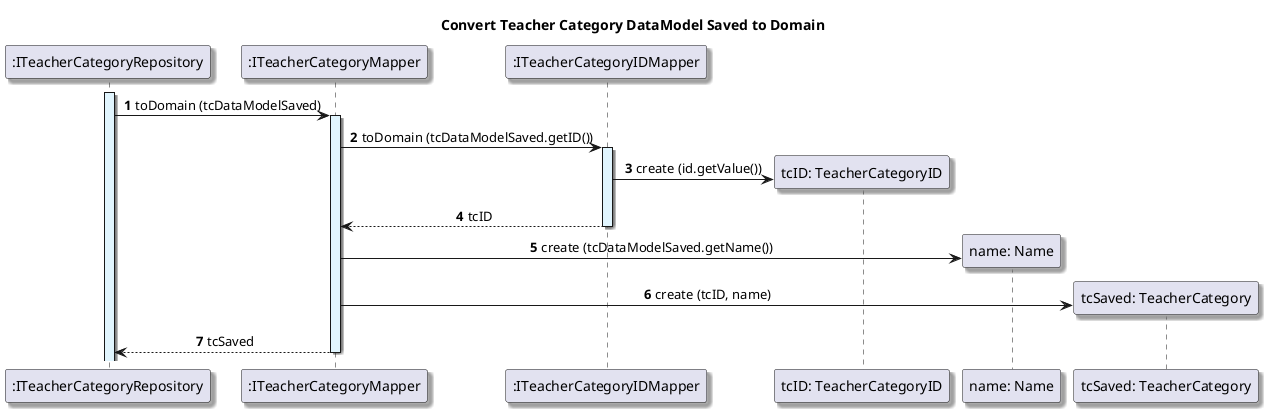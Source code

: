 @startuml

title Convert Teacher Category DataModel Saved to Domain

autonumber
skinparam {
  ActivityPadding 2
  ActivityMargin 2
  BoxPadding 2
}
skinparam defaultTextAlignment center
skinparam shadowing true

participant ":ITeacherCategoryRepository" as ITeacherCategoryRepository

activate ITeacherCategoryRepository #E1F5FE
participant ":ITeacherCategoryMapper" as tcMapper
ITeacherCategoryRepository -> tcMapper: toDomain (tcDataModelSaved)
activate tcMapper #E1F5FE

participant ":ITeacherCategoryIDMapper" as tcIDMapper
tcMapper -> tcIDMapper: toDomain (tcDataModelSaved.getID())
activate tcIDMapper #E1F5FE
create "tcID: TeacherCategoryID"
tcIDMapper -> "tcID: TeacherCategoryID": create (id.getValue())
tcIDMapper --> tcMapper: tcID
deactivate tcIDMapper

create "name: Name"
tcMapper -> "name: Name": create (tcDataModelSaved.getName())

create "tcSaved: TeacherCategory"
tcMapper -> "tcSaved: TeacherCategory": create (tcID, name)

tcMapper --> ITeacherCategoryRepository: tcSaved
deactivate tcMapper
deactivate tcMapper

@enduml